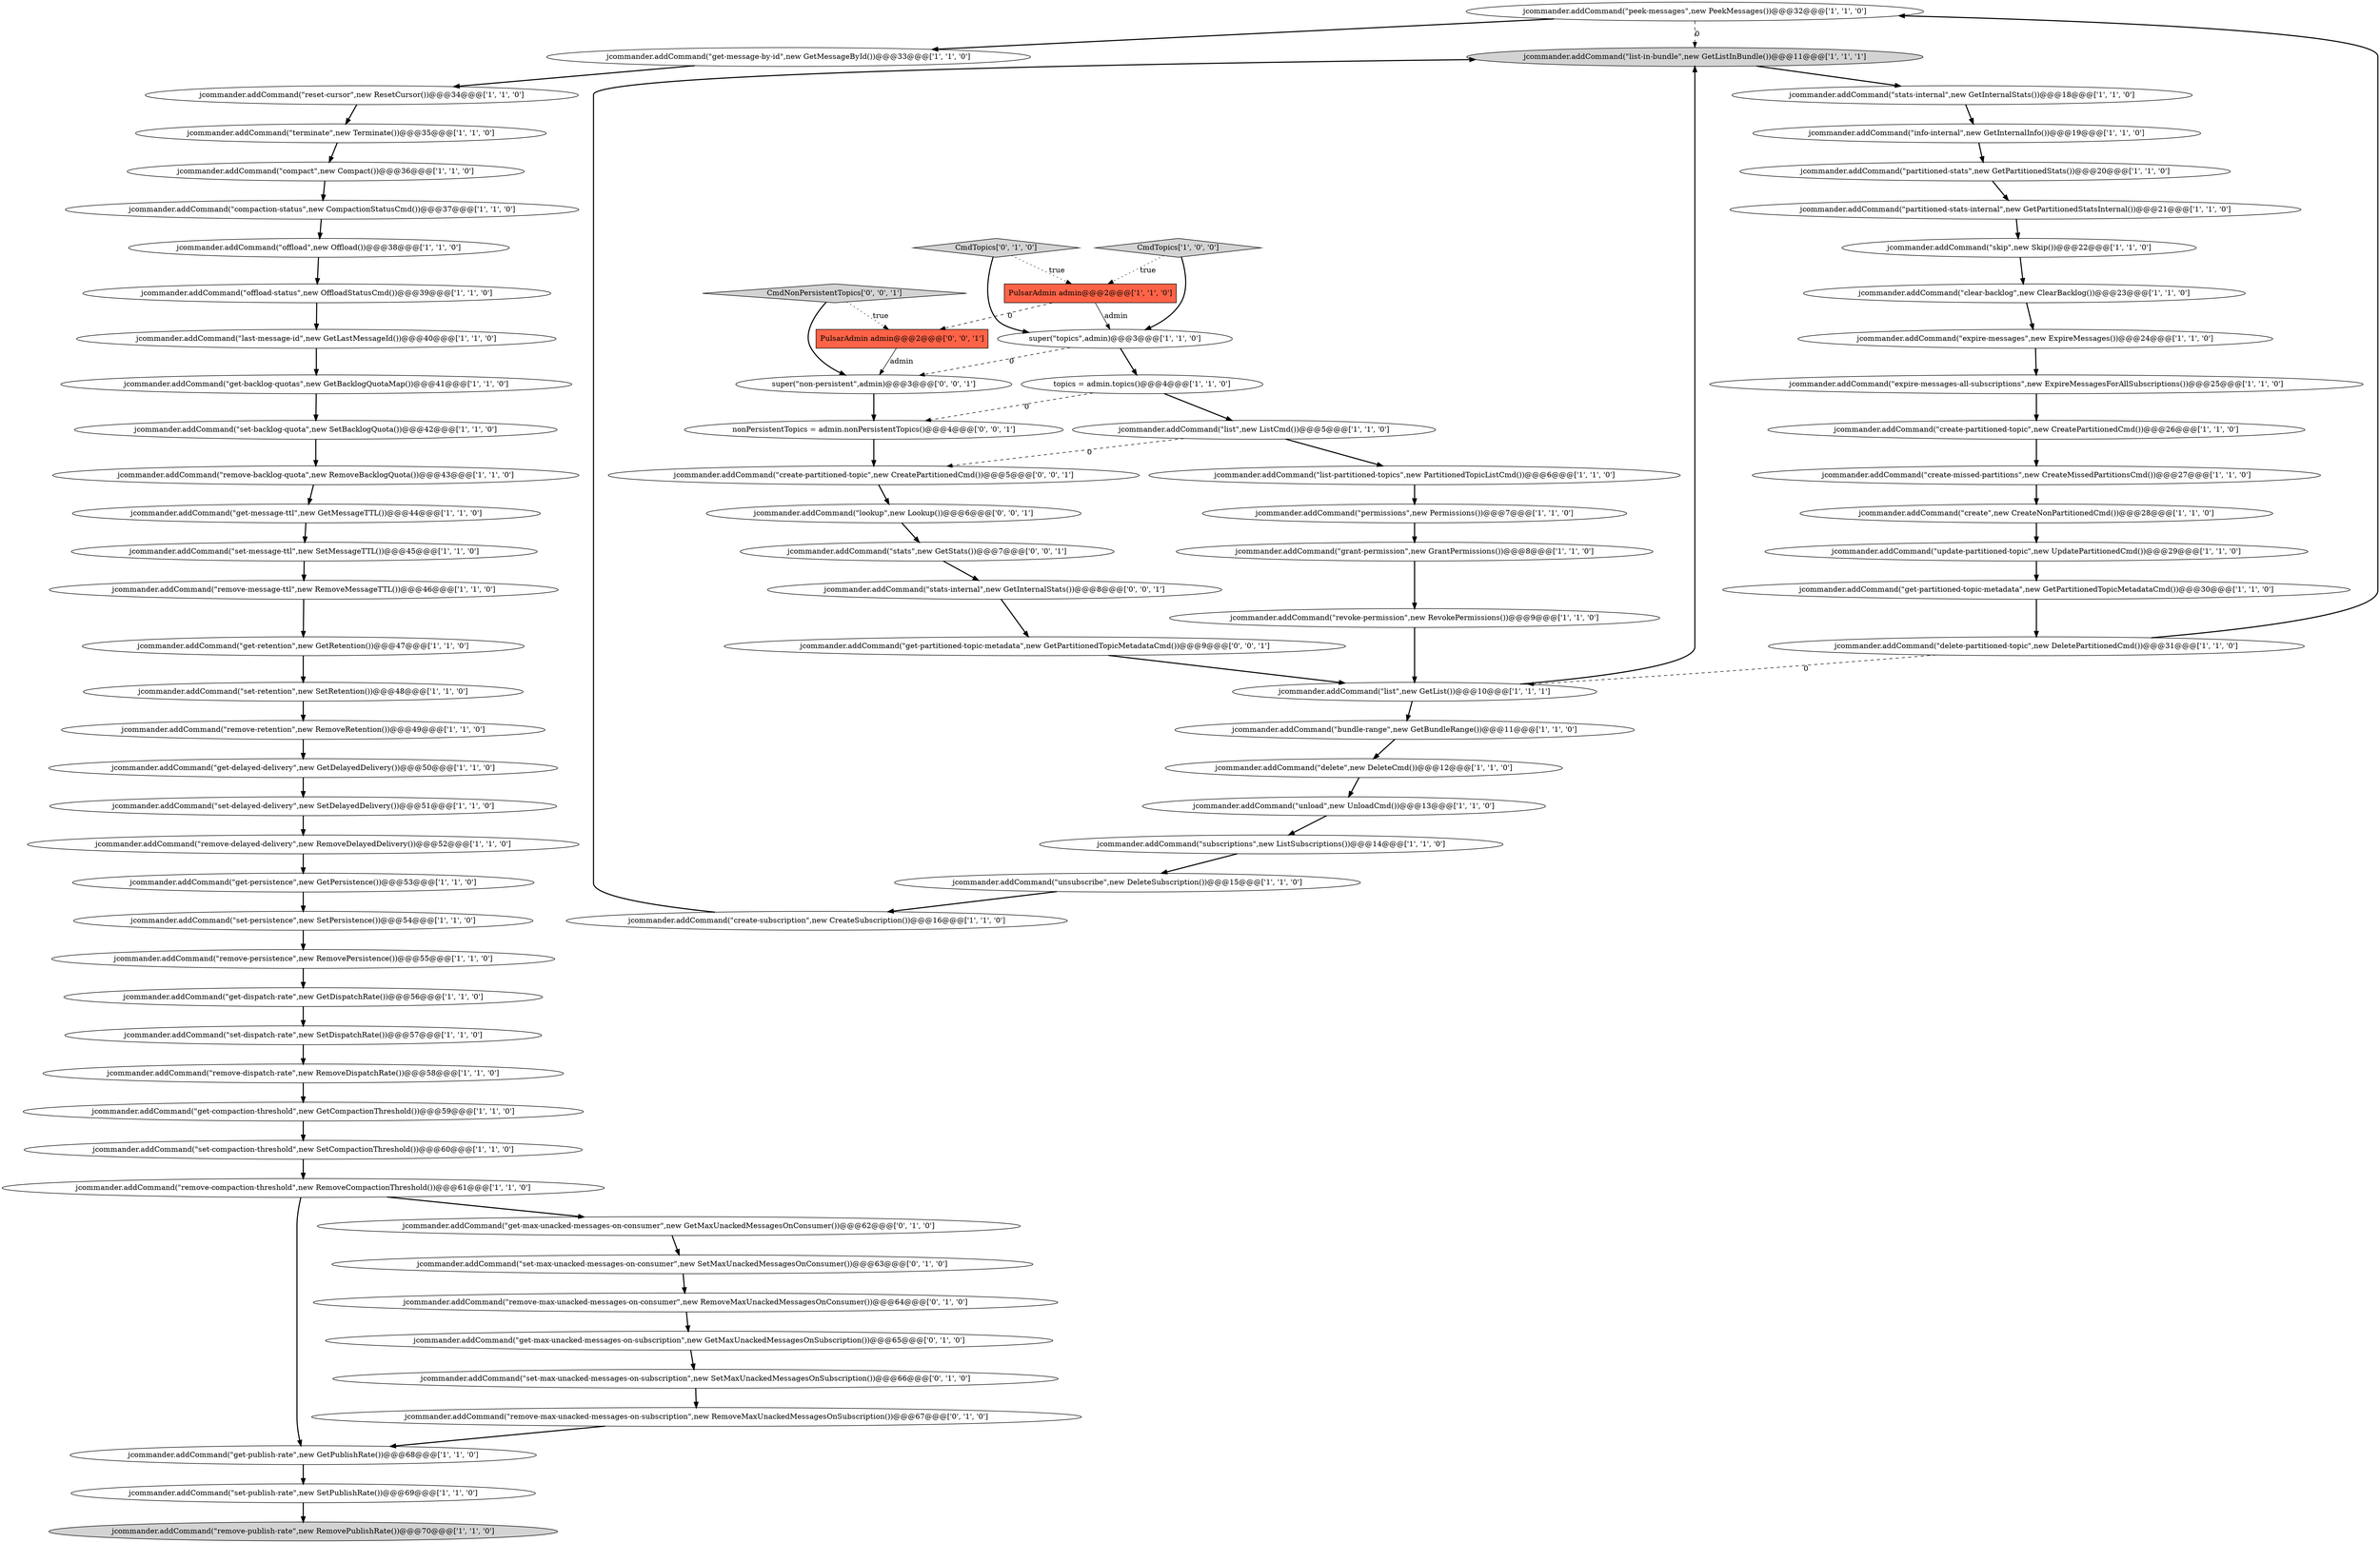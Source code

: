 digraph {
66 [style = filled, label = "jcommander.addCommand(\"set-max-unacked-messages-on-subscription\",new SetMaxUnackedMessagesOnSubscription())@@@66@@@['0', '1', '0']", fillcolor = white, shape = ellipse image = "AAA1AAABBB2BBB"];
40 [style = filled, label = "jcommander.addCommand(\"get-message-by-id\",new GetMessageById())@@@33@@@['1', '1', '0']", fillcolor = white, shape = ellipse image = "AAA0AAABBB1BBB"];
71 [style = filled, label = "jcommander.addCommand(\"get-partitioned-topic-metadata\",new GetPartitionedTopicMetadataCmd())@@@9@@@['0', '0', '1']", fillcolor = white, shape = ellipse image = "AAA0AAABBB3BBB"];
67 [style = filled, label = "CmdTopics['0', '1', '0']", fillcolor = lightgray, shape = diamond image = "AAA0AAABBB2BBB"];
50 [style = filled, label = "jcommander.addCommand(\"bundle-range\",new GetBundleRange())@@@11@@@['1', '1', '0']", fillcolor = white, shape = ellipse image = "AAA0AAABBB1BBB"];
10 [style = filled, label = "jcommander.addCommand(\"get-persistence\",new GetPersistence())@@@53@@@['1', '1', '0']", fillcolor = white, shape = ellipse image = "AAA0AAABBB1BBB"];
33 [style = filled, label = "jcommander.addCommand(\"set-compaction-threshold\",new SetCompactionThreshold())@@@60@@@['1', '1', '0']", fillcolor = white, shape = ellipse image = "AAA0AAABBB1BBB"];
48 [style = filled, label = "jcommander.addCommand(\"remove-backlog-quota\",new RemoveBacklogQuota())@@@43@@@['1', '1', '0']", fillcolor = white, shape = ellipse image = "AAA0AAABBB1BBB"];
59 [style = filled, label = "jcommander.addCommand(\"partitioned-stats-internal\",new GetPartitionedStatsInternal())@@@21@@@['1', '1', '0']", fillcolor = white, shape = ellipse image = "AAA0AAABBB1BBB"];
26 [style = filled, label = "jcommander.addCommand(\"set-dispatch-rate\",new SetDispatchRate())@@@57@@@['1', '1', '0']", fillcolor = white, shape = ellipse image = "AAA0AAABBB1BBB"];
7 [style = filled, label = "jcommander.addCommand(\"stats-internal\",new GetInternalStats())@@@18@@@['1', '1', '0']", fillcolor = white, shape = ellipse image = "AAA0AAABBB1BBB"];
29 [style = filled, label = "jcommander.addCommand(\"terminate\",new Terminate())@@@35@@@['1', '1', '0']", fillcolor = white, shape = ellipse image = "AAA0AAABBB1BBB"];
30 [style = filled, label = "jcommander.addCommand(\"remove-message-ttl\",new RemoveMessageTTL())@@@46@@@['1', '1', '0']", fillcolor = white, shape = ellipse image = "AAA0AAABBB1BBB"];
45 [style = filled, label = "jcommander.addCommand(\"get-publish-rate\",new GetPublishRate())@@@68@@@['1', '1', '0']", fillcolor = white, shape = ellipse image = "AAA0AAABBB1BBB"];
17 [style = filled, label = "jcommander.addCommand(\"delete\",new DeleteCmd())@@@12@@@['1', '1', '0']", fillcolor = white, shape = ellipse image = "AAA0AAABBB1BBB"];
34 [style = filled, label = "jcommander.addCommand(\"get-backlog-quotas\",new GetBacklogQuotaMap())@@@41@@@['1', '1', '0']", fillcolor = white, shape = ellipse image = "AAA0AAABBB1BBB"];
22 [style = filled, label = "jcommander.addCommand(\"unsubscribe\",new DeleteSubscription())@@@15@@@['1', '1', '0']", fillcolor = white, shape = ellipse image = "AAA0AAABBB1BBB"];
2 [style = filled, label = "jcommander.addCommand(\"create\",new CreateNonPartitionedCmd())@@@28@@@['1', '1', '0']", fillcolor = white, shape = ellipse image = "AAA0AAABBB1BBB"];
68 [style = filled, label = "jcommander.addCommand(\"remove-max-unacked-messages-on-consumer\",new RemoveMaxUnackedMessagesOnConsumer())@@@64@@@['0', '1', '0']", fillcolor = white, shape = ellipse image = "AAA1AAABBB2BBB"];
31 [style = filled, label = "jcommander.addCommand(\"expire-messages\",new ExpireMessages())@@@24@@@['1', '1', '0']", fillcolor = white, shape = ellipse image = "AAA0AAABBB1BBB"];
57 [style = filled, label = "jcommander.addCommand(\"list-partitioned-topics\",new PartitionedTopicListCmd())@@@6@@@['1', '1', '0']", fillcolor = white, shape = ellipse image = "AAA0AAABBB1BBB"];
72 [style = filled, label = "CmdNonPersistentTopics['0', '0', '1']", fillcolor = lightgray, shape = diamond image = "AAA0AAABBB3BBB"];
12 [style = filled, label = "jcommander.addCommand(\"set-persistence\",new SetPersistence())@@@54@@@['1', '1', '0']", fillcolor = white, shape = ellipse image = "AAA0AAABBB1BBB"];
23 [style = filled, label = "jcommander.addCommand(\"reset-cursor\",new ResetCursor())@@@34@@@['1', '1', '0']", fillcolor = white, shape = ellipse image = "AAA0AAABBB1BBB"];
43 [style = filled, label = "CmdTopics['1', '0', '0']", fillcolor = lightgray, shape = diamond image = "AAA0AAABBB1BBB"];
53 [style = filled, label = "jcommander.addCommand(\"peek-messages\",new PeekMessages())@@@32@@@['1', '1', '0']", fillcolor = white, shape = ellipse image = "AAA0AAABBB1BBB"];
54 [style = filled, label = "jcommander.addCommand(\"remove-compaction-threshold\",new RemoveCompactionThreshold())@@@61@@@['1', '1', '0']", fillcolor = white, shape = ellipse image = "AAA0AAABBB1BBB"];
60 [style = filled, label = "jcommander.addCommand(\"remove-retention\",new RemoveRetention())@@@49@@@['1', '1', '0']", fillcolor = white, shape = ellipse image = "AAA0AAABBB1BBB"];
70 [style = filled, label = "jcommander.addCommand(\"remove-max-unacked-messages-on-subscription\",new RemoveMaxUnackedMessagesOnSubscription())@@@67@@@['0', '1', '0']", fillcolor = white, shape = ellipse image = "AAA1AAABBB2BBB"];
9 [style = filled, label = "jcommander.addCommand(\"remove-persistence\",new RemovePersistence())@@@55@@@['1', '1', '0']", fillcolor = white, shape = ellipse image = "AAA0AAABBB1BBB"];
47 [style = filled, label = "jcommander.addCommand(\"get-compaction-threshold\",new GetCompactionThreshold())@@@59@@@['1', '1', '0']", fillcolor = white, shape = ellipse image = "AAA0AAABBB1BBB"];
76 [style = filled, label = "PulsarAdmin admin@@@2@@@['0', '0', '1']", fillcolor = tomato, shape = box image = "AAA0AAABBB3BBB"];
52 [style = filled, label = "jcommander.addCommand(\"set-retention\",new SetRetention())@@@48@@@['1', '1', '0']", fillcolor = white, shape = ellipse image = "AAA0AAABBB1BBB"];
38 [style = filled, label = "jcommander.addCommand(\"set-publish-rate\",new SetPublishRate())@@@69@@@['1', '1', '0']", fillcolor = white, shape = ellipse image = "AAA0AAABBB1BBB"];
79 [style = filled, label = "super(\"non-persistent\",admin)@@@3@@@['0', '0', '1']", fillcolor = white, shape = ellipse image = "AAA0AAABBB3BBB"];
65 [style = filled, label = "jcommander.addCommand(\"get-max-unacked-messages-on-consumer\",new GetMaxUnackedMessagesOnConsumer())@@@62@@@['0', '1', '0']", fillcolor = white, shape = ellipse image = "AAA1AAABBB2BBB"];
6 [style = filled, label = "jcommander.addCommand(\"set-delayed-delivery\",new SetDelayedDelivery())@@@51@@@['1', '1', '0']", fillcolor = white, shape = ellipse image = "AAA0AAABBB1BBB"];
8 [style = filled, label = "jcommander.addCommand(\"info-internal\",new GetInternalInfo())@@@19@@@['1', '1', '0']", fillcolor = white, shape = ellipse image = "AAA0AAABBB1BBB"];
78 [style = filled, label = "nonPersistentTopics = admin.nonPersistentTopics()@@@4@@@['0', '0', '1']", fillcolor = white, shape = ellipse image = "AAA0AAABBB3BBB"];
3 [style = filled, label = "jcommander.addCommand(\"expire-messages-all-subscriptions\",new ExpireMessagesForAllSubscriptions())@@@25@@@['1', '1', '0']", fillcolor = white, shape = ellipse image = "AAA0AAABBB1BBB"];
0 [style = filled, label = "jcommander.addCommand(\"list\",new ListCmd())@@@5@@@['1', '1', '0']", fillcolor = white, shape = ellipse image = "AAA0AAABBB1BBB"];
25 [style = filled, label = "jcommander.addCommand(\"subscriptions\",new ListSubscriptions())@@@14@@@['1', '1', '0']", fillcolor = white, shape = ellipse image = "AAA0AAABBB1BBB"];
19 [style = filled, label = "jcommander.addCommand(\"unload\",new UnloadCmd())@@@13@@@['1', '1', '0']", fillcolor = white, shape = ellipse image = "AAA0AAABBB1BBB"];
62 [style = filled, label = "jcommander.addCommand(\"update-partitioned-topic\",new UpdatePartitionedCmd())@@@29@@@['1', '1', '0']", fillcolor = white, shape = ellipse image = "AAA0AAABBB1BBB"];
13 [style = filled, label = "jcommander.addCommand(\"permissions\",new Permissions())@@@7@@@['1', '1', '0']", fillcolor = white, shape = ellipse image = "AAA0AAABBB1BBB"];
55 [style = filled, label = "jcommander.addCommand(\"list\",new GetList())@@@10@@@['1', '1', '1']", fillcolor = white, shape = ellipse image = "AAA0AAABBB1BBB"];
39 [style = filled, label = "topics = admin.topics()@@@4@@@['1', '1', '0']", fillcolor = white, shape = ellipse image = "AAA0AAABBB1BBB"];
27 [style = filled, label = "jcommander.addCommand(\"get-message-ttl\",new GetMessageTTL())@@@44@@@['1', '1', '0']", fillcolor = white, shape = ellipse image = "AAA0AAABBB1BBB"];
42 [style = filled, label = "jcommander.addCommand(\"remove-dispatch-rate\",new RemoveDispatchRate())@@@58@@@['1', '1', '0']", fillcolor = white, shape = ellipse image = "AAA0AAABBB1BBB"];
41 [style = filled, label = "jcommander.addCommand(\"partitioned-stats\",new GetPartitionedStats())@@@20@@@['1', '1', '0']", fillcolor = white, shape = ellipse image = "AAA0AAABBB1BBB"];
69 [style = filled, label = "jcommander.addCommand(\"get-max-unacked-messages-on-subscription\",new GetMaxUnackedMessagesOnSubscription())@@@65@@@['0', '1', '0']", fillcolor = white, shape = ellipse image = "AAA1AAABBB2BBB"];
36 [style = filled, label = "PulsarAdmin admin@@@2@@@['1', '1', '0']", fillcolor = tomato, shape = box image = "AAA0AAABBB1BBB"];
56 [style = filled, label = "jcommander.addCommand(\"get-delayed-delivery\",new GetDelayedDelivery())@@@50@@@['1', '1', '0']", fillcolor = white, shape = ellipse image = "AAA0AAABBB1BBB"];
75 [style = filled, label = "jcommander.addCommand(\"stats-internal\",new GetInternalStats())@@@8@@@['0', '0', '1']", fillcolor = white, shape = ellipse image = "AAA0AAABBB3BBB"];
28 [style = filled, label = "jcommander.addCommand(\"get-partitioned-topic-metadata\",new GetPartitionedTopicMetadataCmd())@@@30@@@['1', '1', '0']", fillcolor = white, shape = ellipse image = "AAA0AAABBB1BBB"];
64 [style = filled, label = "jcommander.addCommand(\"set-max-unacked-messages-on-consumer\",new SetMaxUnackedMessagesOnConsumer())@@@63@@@['0', '1', '0']", fillcolor = white, shape = ellipse image = "AAA1AAABBB2BBB"];
73 [style = filled, label = "jcommander.addCommand(\"create-partitioned-topic\",new CreatePartitionedCmd())@@@5@@@['0', '0', '1']", fillcolor = white, shape = ellipse image = "AAA0AAABBB3BBB"];
49 [style = filled, label = "jcommander.addCommand(\"remove-publish-rate\",new RemovePublishRate())@@@70@@@['1', '1', '0']", fillcolor = lightgray, shape = ellipse image = "AAA0AAABBB1BBB"];
1 [style = filled, label = "jcommander.addCommand(\"get-dispatch-rate\",new GetDispatchRate())@@@56@@@['1', '1', '0']", fillcolor = white, shape = ellipse image = "AAA0AAABBB1BBB"];
16 [style = filled, label = "jcommander.addCommand(\"last-message-id\",new GetLastMessageId())@@@40@@@['1', '1', '0']", fillcolor = white, shape = ellipse image = "AAA0AAABBB1BBB"];
20 [style = filled, label = "jcommander.addCommand(\"offload\",new Offload())@@@38@@@['1', '1', '0']", fillcolor = white, shape = ellipse image = "AAA0AAABBB1BBB"];
14 [style = filled, label = "jcommander.addCommand(\"create-missed-partitions\",new CreateMissedPartitionsCmd())@@@27@@@['1', '1', '0']", fillcolor = white, shape = ellipse image = "AAA0AAABBB1BBB"];
11 [style = filled, label = "jcommander.addCommand(\"create-subscription\",new CreateSubscription())@@@16@@@['1', '1', '0']", fillcolor = white, shape = ellipse image = "AAA0AAABBB1BBB"];
37 [style = filled, label = "jcommander.addCommand(\"remove-delayed-delivery\",new RemoveDelayedDelivery())@@@52@@@['1', '1', '0']", fillcolor = white, shape = ellipse image = "AAA0AAABBB1BBB"];
51 [style = filled, label = "jcommander.addCommand(\"delete-partitioned-topic\",new DeletePartitionedCmd())@@@31@@@['1', '1', '0']", fillcolor = white, shape = ellipse image = "AAA0AAABBB1BBB"];
15 [style = filled, label = "jcommander.addCommand(\"offload-status\",new OffloadStatusCmd())@@@39@@@['1', '1', '0']", fillcolor = white, shape = ellipse image = "AAA0AAABBB1BBB"];
32 [style = filled, label = "jcommander.addCommand(\"compaction-status\",new CompactionStatusCmd())@@@37@@@['1', '1', '0']", fillcolor = white, shape = ellipse image = "AAA0AAABBB1BBB"];
63 [style = filled, label = "jcommander.addCommand(\"clear-backlog\",new ClearBacklog())@@@23@@@['1', '1', '0']", fillcolor = white, shape = ellipse image = "AAA0AAABBB1BBB"];
74 [style = filled, label = "jcommander.addCommand(\"lookup\",new Lookup())@@@6@@@['0', '0', '1']", fillcolor = white, shape = ellipse image = "AAA0AAABBB3BBB"];
35 [style = filled, label = "jcommander.addCommand(\"revoke-permission\",new RevokePermissions())@@@9@@@['1', '1', '0']", fillcolor = white, shape = ellipse image = "AAA0AAABBB1BBB"];
46 [style = filled, label = "jcommander.addCommand(\"set-message-ttl\",new SetMessageTTL())@@@45@@@['1', '1', '0']", fillcolor = white, shape = ellipse image = "AAA0AAABBB1BBB"];
44 [style = filled, label = "jcommander.addCommand(\"get-retention\",new GetRetention())@@@47@@@['1', '1', '0']", fillcolor = white, shape = ellipse image = "AAA0AAABBB1BBB"];
58 [style = filled, label = "jcommander.addCommand(\"list-in-bundle\",new GetListInBundle())@@@11@@@['1', '1', '1']", fillcolor = lightgray, shape = ellipse image = "AAA0AAABBB1BBB"];
61 [style = filled, label = "jcommander.addCommand(\"create-partitioned-topic\",new CreatePartitionedCmd())@@@26@@@['1', '1', '0']", fillcolor = white, shape = ellipse image = "AAA0AAABBB1BBB"];
4 [style = filled, label = "jcommander.addCommand(\"compact\",new Compact())@@@36@@@['1', '1', '0']", fillcolor = white, shape = ellipse image = "AAA0AAABBB1BBB"];
77 [style = filled, label = "jcommander.addCommand(\"stats\",new GetStats())@@@7@@@['0', '0', '1']", fillcolor = white, shape = ellipse image = "AAA0AAABBB3BBB"];
21 [style = filled, label = "jcommander.addCommand(\"set-backlog-quota\",new SetBacklogQuota())@@@42@@@['1', '1', '0']", fillcolor = white, shape = ellipse image = "AAA0AAABBB1BBB"];
5 [style = filled, label = "super(\"topics\",admin)@@@3@@@['1', '1', '0']", fillcolor = white, shape = ellipse image = "AAA0AAABBB1BBB"];
18 [style = filled, label = "jcommander.addCommand(\"grant-permission\",new GrantPermissions())@@@8@@@['1', '1', '0']", fillcolor = white, shape = ellipse image = "AAA0AAABBB1BBB"];
24 [style = filled, label = "jcommander.addCommand(\"skip\",new Skip())@@@22@@@['1', '1', '0']", fillcolor = white, shape = ellipse image = "AAA0AAABBB1BBB"];
72->76 [style = dotted, label="true"];
37->10 [style = bold, label=""];
75->71 [style = bold, label=""];
48->27 [style = bold, label=""];
55->58 [style = bold, label=""];
58->7 [style = bold, label=""];
47->33 [style = bold, label=""];
2->62 [style = bold, label=""];
6->37 [style = bold, label=""];
16->34 [style = bold, label=""];
67->36 [style = dotted, label="true"];
36->76 [style = dashed, label="0"];
54->45 [style = bold, label=""];
62->28 [style = bold, label=""];
15->16 [style = bold, label=""];
39->78 [style = dashed, label="0"];
53->58 [style = dashed, label="0"];
36->5 [style = solid, label="admin"];
59->24 [style = bold, label=""];
31->3 [style = bold, label=""];
23->29 [style = bold, label=""];
50->17 [style = bold, label=""];
5->79 [style = dashed, label="0"];
26->42 [style = bold, label=""];
53->40 [style = bold, label=""];
20->15 [style = bold, label=""];
64->68 [style = bold, label=""];
77->75 [style = bold, label=""];
67->5 [style = bold, label=""];
32->20 [style = bold, label=""];
12->9 [style = bold, label=""];
70->45 [style = bold, label=""];
41->59 [style = bold, label=""];
21->48 [style = bold, label=""];
55->50 [style = bold, label=""];
5->39 [style = bold, label=""];
34->21 [style = bold, label=""];
44->52 [style = bold, label=""];
76->79 [style = solid, label="admin"];
42->47 [style = bold, label=""];
45->38 [style = bold, label=""];
8->41 [style = bold, label=""];
7->8 [style = bold, label=""];
68->69 [style = bold, label=""];
51->55 [style = dashed, label="0"];
79->78 [style = bold, label=""];
40->23 [style = bold, label=""];
66->70 [style = bold, label=""];
17->19 [style = bold, label=""];
56->6 [style = bold, label=""];
38->49 [style = bold, label=""];
69->66 [style = bold, label=""];
60->56 [style = bold, label=""];
35->55 [style = bold, label=""];
57->13 [style = bold, label=""];
19->25 [style = bold, label=""];
0->57 [style = bold, label=""];
54->65 [style = bold, label=""];
71->55 [style = bold, label=""];
46->30 [style = bold, label=""];
3->61 [style = bold, label=""];
14->2 [style = bold, label=""];
1->26 [style = bold, label=""];
43->36 [style = dotted, label="true"];
18->35 [style = bold, label=""];
72->79 [style = bold, label=""];
63->31 [style = bold, label=""];
22->11 [style = bold, label=""];
28->51 [style = bold, label=""];
0->73 [style = dashed, label="0"];
43->5 [style = bold, label=""];
33->54 [style = bold, label=""];
73->74 [style = bold, label=""];
4->32 [style = bold, label=""];
27->46 [style = bold, label=""];
29->4 [style = bold, label=""];
51->53 [style = bold, label=""];
65->64 [style = bold, label=""];
13->18 [style = bold, label=""];
24->63 [style = bold, label=""];
10->12 [style = bold, label=""];
11->58 [style = bold, label=""];
52->60 [style = bold, label=""];
74->77 [style = bold, label=""];
39->0 [style = bold, label=""];
78->73 [style = bold, label=""];
30->44 [style = bold, label=""];
25->22 [style = bold, label=""];
9->1 [style = bold, label=""];
61->14 [style = bold, label=""];
}
